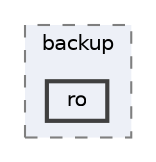 digraph "resources/lang/vendor/backup/ro"
{
 // LATEX_PDF_SIZE
  bgcolor="transparent";
  edge [fontname=Helvetica,fontsize=10,labelfontname=Helvetica,labelfontsize=10];
  node [fontname=Helvetica,fontsize=10,shape=box,height=0.2,width=0.4];
  compound=true
  subgraph clusterdir_57578f4ecb69cb9972077bef8fcc0dec {
    graph [ bgcolor="#edf0f7", pencolor="grey50", label="backup", fontname=Helvetica,fontsize=10 style="filled,dashed", URL="dir_57578f4ecb69cb9972077bef8fcc0dec.html",tooltip=""]
  dir_49d997679c391e5c533b8806e37bc0da [label="ro", fillcolor="#edf0f7", color="grey25", style="filled,bold", URL="dir_49d997679c391e5c533b8806e37bc0da.html",tooltip=""];
  }
}
